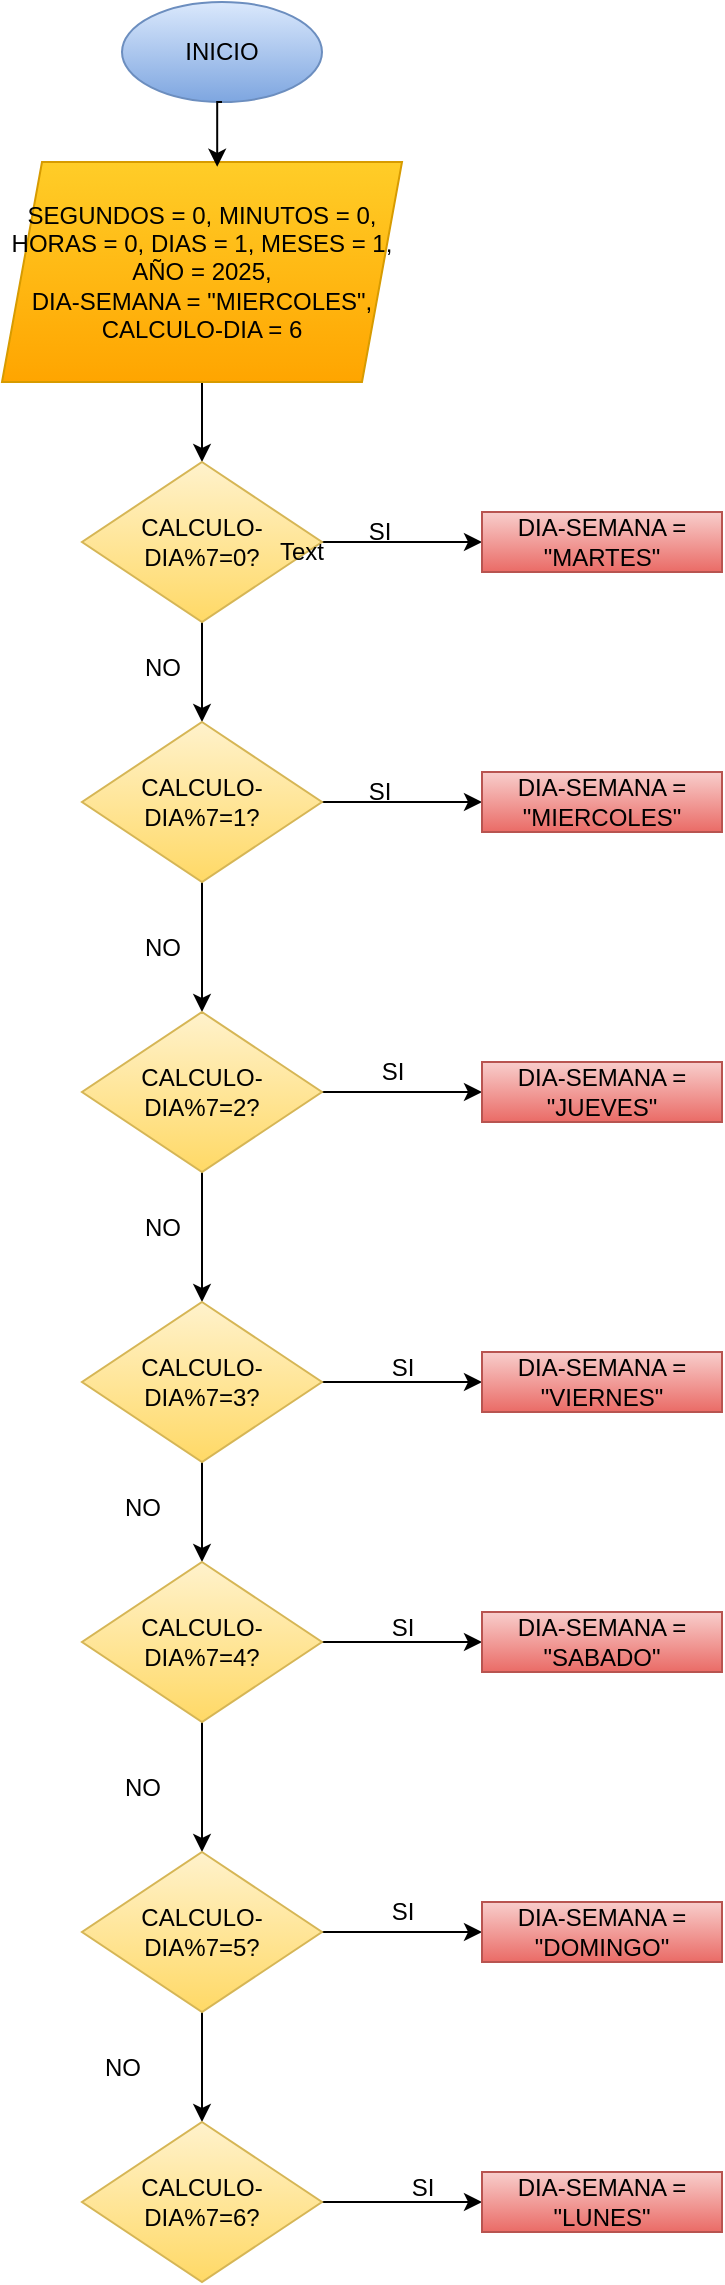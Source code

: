 <mxfile version="26.1.1">
  <diagram name="Página-1" id="ssY0a-lsV6pVMud-pwid">
    <mxGraphModel dx="978" dy="482" grid="1" gridSize="10" guides="1" tooltips="1" connect="1" arrows="1" fold="1" page="1" pageScale="1" pageWidth="827" pageHeight="1169" math="0" shadow="0">
      <root>
        <mxCell id="0" />
        <mxCell id="1" parent="0" />
        <mxCell id="2XEeb3x4QMcPgkgz6Vr9-1" value="INICIO" style="ellipse;whiteSpace=wrap;html=1;fillColor=#dae8fc;gradientColor=#7ea6e0;strokeColor=#6c8ebf;" vertex="1" parent="1">
          <mxGeometry x="350" y="40" width="100" height="50" as="geometry" />
        </mxCell>
        <mxCell id="2XEeb3x4QMcPgkgz6Vr9-38" style="edgeStyle=orthogonalEdgeStyle;rounded=0;orthogonalLoop=1;jettySize=auto;html=1;exitX=0.5;exitY=1;exitDx=0;exitDy=0;entryX=0.5;entryY=0;entryDx=0;entryDy=0;" edge="1" parent="1" source="2XEeb3x4QMcPgkgz6Vr9-2" target="2XEeb3x4QMcPgkgz6Vr9-7">
          <mxGeometry relative="1" as="geometry" />
        </mxCell>
        <mxCell id="2XEeb3x4QMcPgkgz6Vr9-2" value="SEGUNDOS = 0, MINUTOS = 0, HORAS = 0, DIAS = 1, MESES = 1, AÑO = 2025,&lt;div&gt;DIA-SEMANA = &quot;MIERCOLES&quot;, CALCULO-DIA = 6&lt;/div&gt;" style="shape=parallelogram;perimeter=parallelogramPerimeter;whiteSpace=wrap;html=1;fixedSize=1;fillColor=#ffcd28;gradientColor=#ffa500;strokeColor=#d79b00;" vertex="1" parent="1">
          <mxGeometry x="290" y="120" width="200" height="110" as="geometry" />
        </mxCell>
        <mxCell id="2XEeb3x4QMcPgkgz6Vr9-21" style="edgeStyle=orthogonalEdgeStyle;rounded=0;orthogonalLoop=1;jettySize=auto;html=1;exitX=1;exitY=0.5;exitDx=0;exitDy=0;entryX=0;entryY=0.5;entryDx=0;entryDy=0;" edge="1" parent="1" source="2XEeb3x4QMcPgkgz6Vr9-7" target="2XEeb3x4QMcPgkgz6Vr9-13">
          <mxGeometry relative="1" as="geometry" />
        </mxCell>
        <mxCell id="2XEeb3x4QMcPgkgz6Vr9-39" style="edgeStyle=orthogonalEdgeStyle;rounded=0;orthogonalLoop=1;jettySize=auto;html=1;entryX=0.5;entryY=0;entryDx=0;entryDy=0;" edge="1" parent="1" source="2XEeb3x4QMcPgkgz6Vr9-7" target="2XEeb3x4QMcPgkgz6Vr9-8">
          <mxGeometry relative="1" as="geometry" />
        </mxCell>
        <mxCell id="2XEeb3x4QMcPgkgz6Vr9-7" value="CALCULO-DIA%7=0?" style="rhombus;whiteSpace=wrap;html=1;fillColor=#fff2cc;gradientColor=#ffd966;strokeColor=#d6b656;" vertex="1" parent="1">
          <mxGeometry x="330" y="270" width="120" height="80" as="geometry" />
        </mxCell>
        <mxCell id="2XEeb3x4QMcPgkgz6Vr9-22" style="edgeStyle=orthogonalEdgeStyle;rounded=0;orthogonalLoop=1;jettySize=auto;html=1;exitX=1;exitY=0.5;exitDx=0;exitDy=0;entryX=0;entryY=0.5;entryDx=0;entryDy=0;" edge="1" parent="1" source="2XEeb3x4QMcPgkgz6Vr9-8" target="2XEeb3x4QMcPgkgz6Vr9-14">
          <mxGeometry relative="1" as="geometry" />
        </mxCell>
        <mxCell id="2XEeb3x4QMcPgkgz6Vr9-40" style="edgeStyle=orthogonalEdgeStyle;rounded=0;orthogonalLoop=1;jettySize=auto;html=1;exitX=0.5;exitY=1;exitDx=0;exitDy=0;entryX=0.5;entryY=0;entryDx=0;entryDy=0;" edge="1" parent="1" source="2XEeb3x4QMcPgkgz6Vr9-8" target="2XEeb3x4QMcPgkgz6Vr9-9">
          <mxGeometry relative="1" as="geometry">
            <mxPoint x="380" y="510" as="targetPoint" />
          </mxGeometry>
        </mxCell>
        <mxCell id="2XEeb3x4QMcPgkgz6Vr9-8" value="CALCULO-DIA%7=1?" style="rhombus;whiteSpace=wrap;html=1;fillColor=#fff2cc;gradientColor=#ffd966;strokeColor=#d6b656;" vertex="1" parent="1">
          <mxGeometry x="330" y="400" width="120" height="80" as="geometry" />
        </mxCell>
        <mxCell id="2XEeb3x4QMcPgkgz6Vr9-23" style="edgeStyle=orthogonalEdgeStyle;rounded=0;orthogonalLoop=1;jettySize=auto;html=1;exitX=1;exitY=0.5;exitDx=0;exitDy=0;entryX=0;entryY=0.5;entryDx=0;entryDy=0;" edge="1" parent="1" source="2XEeb3x4QMcPgkgz6Vr9-9" target="2XEeb3x4QMcPgkgz6Vr9-15">
          <mxGeometry relative="1" as="geometry">
            <mxPoint x="510" y="585" as="targetPoint" />
          </mxGeometry>
        </mxCell>
        <mxCell id="2XEeb3x4QMcPgkgz6Vr9-41" style="edgeStyle=orthogonalEdgeStyle;rounded=0;orthogonalLoop=1;jettySize=auto;html=1;exitX=0.5;exitY=1;exitDx=0;exitDy=0;entryX=0.5;entryY=0;entryDx=0;entryDy=0;" edge="1" parent="1" source="2XEeb3x4QMcPgkgz6Vr9-9" target="2XEeb3x4QMcPgkgz6Vr9-10">
          <mxGeometry relative="1" as="geometry" />
        </mxCell>
        <mxCell id="2XEeb3x4QMcPgkgz6Vr9-9" value="CALCULO-DIA%7=2?" style="rhombus;whiteSpace=wrap;html=1;fillColor=#fff2cc;gradientColor=#ffd966;strokeColor=#d6b656;" vertex="1" parent="1">
          <mxGeometry x="330" y="545" width="120" height="80" as="geometry" />
        </mxCell>
        <mxCell id="2XEeb3x4QMcPgkgz6Vr9-24" style="edgeStyle=orthogonalEdgeStyle;rounded=0;orthogonalLoop=1;jettySize=auto;html=1;exitX=1;exitY=0.5;exitDx=0;exitDy=0;entryX=0;entryY=0.5;entryDx=0;entryDy=0;" edge="1" parent="1" source="2XEeb3x4QMcPgkgz6Vr9-10" target="2XEeb3x4QMcPgkgz6Vr9-16">
          <mxGeometry relative="1" as="geometry">
            <mxPoint x="520" y="730.333" as="targetPoint" />
          </mxGeometry>
        </mxCell>
        <mxCell id="2XEeb3x4QMcPgkgz6Vr9-42" style="edgeStyle=orthogonalEdgeStyle;rounded=0;orthogonalLoop=1;jettySize=auto;html=1;exitX=0.5;exitY=1;exitDx=0;exitDy=0;entryX=0.5;entryY=0;entryDx=0;entryDy=0;" edge="1" parent="1" source="2XEeb3x4QMcPgkgz6Vr9-10" target="2XEeb3x4QMcPgkgz6Vr9-11">
          <mxGeometry relative="1" as="geometry" />
        </mxCell>
        <mxCell id="2XEeb3x4QMcPgkgz6Vr9-10" value="CALCULO-DIA%7=3?" style="rhombus;whiteSpace=wrap;html=1;fillColor=#fff2cc;gradientColor=#ffd966;strokeColor=#d6b656;" vertex="1" parent="1">
          <mxGeometry x="330" y="690" width="120" height="80" as="geometry" />
        </mxCell>
        <mxCell id="2XEeb3x4QMcPgkgz6Vr9-25" style="edgeStyle=orthogonalEdgeStyle;rounded=0;orthogonalLoop=1;jettySize=auto;html=1;exitX=1;exitY=0.5;exitDx=0;exitDy=0;" edge="1" parent="1" source="2XEeb3x4QMcPgkgz6Vr9-11" target="2XEeb3x4QMcPgkgz6Vr9-17">
          <mxGeometry relative="1" as="geometry" />
        </mxCell>
        <mxCell id="2XEeb3x4QMcPgkgz6Vr9-43" style="edgeStyle=orthogonalEdgeStyle;rounded=0;orthogonalLoop=1;jettySize=auto;html=1;exitX=0.5;exitY=1;exitDx=0;exitDy=0;entryX=0.5;entryY=0;entryDx=0;entryDy=0;" edge="1" parent="1" source="2XEeb3x4QMcPgkgz6Vr9-11" target="2XEeb3x4QMcPgkgz6Vr9-12">
          <mxGeometry relative="1" as="geometry" />
        </mxCell>
        <mxCell id="2XEeb3x4QMcPgkgz6Vr9-11" value="CALCULO-DIA%7=4?" style="rhombus;whiteSpace=wrap;html=1;fillColor=#fff2cc;gradientColor=#ffd966;strokeColor=#d6b656;" vertex="1" parent="1">
          <mxGeometry x="330" y="820" width="120" height="80" as="geometry" />
        </mxCell>
        <mxCell id="2XEeb3x4QMcPgkgz6Vr9-26" style="edgeStyle=orthogonalEdgeStyle;rounded=0;orthogonalLoop=1;jettySize=auto;html=1;exitX=1;exitY=0.5;exitDx=0;exitDy=0;entryX=0;entryY=0.5;entryDx=0;entryDy=0;" edge="1" parent="1" source="2XEeb3x4QMcPgkgz6Vr9-12" target="2XEeb3x4QMcPgkgz6Vr9-18">
          <mxGeometry relative="1" as="geometry" />
        </mxCell>
        <mxCell id="2XEeb3x4QMcPgkgz6Vr9-44" style="edgeStyle=orthogonalEdgeStyle;rounded=0;orthogonalLoop=1;jettySize=auto;html=1;exitX=0.5;exitY=1;exitDx=0;exitDy=0;entryX=0.5;entryY=0;entryDx=0;entryDy=0;entryPerimeter=0;" edge="1" parent="1" source="2XEeb3x4QMcPgkgz6Vr9-12" target="2XEeb3x4QMcPgkgz6Vr9-19">
          <mxGeometry relative="1" as="geometry" />
        </mxCell>
        <mxCell id="2XEeb3x4QMcPgkgz6Vr9-12" value="CALCULO-DIA%7=5?" style="rhombus;whiteSpace=wrap;html=1;fillColor=#fff2cc;gradientColor=#ffd966;strokeColor=#d6b656;" vertex="1" parent="1">
          <mxGeometry x="330" y="965" width="120" height="80" as="geometry" />
        </mxCell>
        <mxCell id="2XEeb3x4QMcPgkgz6Vr9-13" value="DIA-SEMANA = &quot;MARTES&quot;" style="rounded=0;whiteSpace=wrap;html=1;fillColor=#f8cecc;gradientColor=#ea6b66;strokeColor=#b85450;" vertex="1" parent="1">
          <mxGeometry x="530" y="295" width="120" height="30" as="geometry" />
        </mxCell>
        <mxCell id="2XEeb3x4QMcPgkgz6Vr9-14" value="DIA-SEMANA = &quot;MIERCOLES&quot;" style="rounded=0;whiteSpace=wrap;html=1;fillColor=#f8cecc;gradientColor=#ea6b66;strokeColor=#b85450;" vertex="1" parent="1">
          <mxGeometry x="530" y="425" width="120" height="30" as="geometry" />
        </mxCell>
        <mxCell id="2XEeb3x4QMcPgkgz6Vr9-15" value="DIA-SEMANA = &quot;JUEVES&quot;" style="rounded=0;whiteSpace=wrap;html=1;fillColor=#f8cecc;gradientColor=#ea6b66;strokeColor=#b85450;" vertex="1" parent="1">
          <mxGeometry x="530" y="570" width="120" height="30" as="geometry" />
        </mxCell>
        <mxCell id="2XEeb3x4QMcPgkgz6Vr9-16" value="DIA-SEMANA = &quot;VIERNES&quot;" style="rounded=0;whiteSpace=wrap;html=1;fillColor=#f8cecc;gradientColor=#ea6b66;strokeColor=#b85450;" vertex="1" parent="1">
          <mxGeometry x="530" y="715" width="120" height="30" as="geometry" />
        </mxCell>
        <mxCell id="2XEeb3x4QMcPgkgz6Vr9-17" value="DIA-SEMANA = &quot;SABADO&quot;" style="rounded=0;whiteSpace=wrap;html=1;fillColor=#f8cecc;gradientColor=#ea6b66;strokeColor=#b85450;" vertex="1" parent="1">
          <mxGeometry x="530" y="845" width="120" height="30" as="geometry" />
        </mxCell>
        <mxCell id="2XEeb3x4QMcPgkgz6Vr9-18" value="DIA-SEMANA = &quot;DOMINGO&quot;" style="rounded=0;whiteSpace=wrap;html=1;fillColor=#f8cecc;gradientColor=#ea6b66;strokeColor=#b85450;" vertex="1" parent="1">
          <mxGeometry x="530" y="990" width="120" height="30" as="geometry" />
        </mxCell>
        <mxCell id="2XEeb3x4QMcPgkgz6Vr9-27" style="edgeStyle=orthogonalEdgeStyle;rounded=0;orthogonalLoop=1;jettySize=auto;html=1;exitX=1;exitY=0.5;exitDx=0;exitDy=0;entryX=0;entryY=0.5;entryDx=0;entryDy=0;" edge="1" parent="1" source="2XEeb3x4QMcPgkgz6Vr9-19" target="2XEeb3x4QMcPgkgz6Vr9-20">
          <mxGeometry relative="1" as="geometry">
            <mxPoint x="500" y="1150" as="targetPoint" />
          </mxGeometry>
        </mxCell>
        <mxCell id="2XEeb3x4QMcPgkgz6Vr9-19" value="CALCULO-DIA%7=6?" style="rhombus;whiteSpace=wrap;html=1;fillColor=#fff2cc;gradientColor=#ffd966;strokeColor=#d6b656;" vertex="1" parent="1">
          <mxGeometry x="330" y="1100" width="120" height="80" as="geometry" />
        </mxCell>
        <mxCell id="2XEeb3x4QMcPgkgz6Vr9-20" value="DIA-SEMANA = &quot;LUNES&quot;" style="rounded=0;whiteSpace=wrap;html=1;fillColor=#f8cecc;gradientColor=#ea6b66;strokeColor=#b85450;" vertex="1" parent="1">
          <mxGeometry x="530" y="1125" width="120" height="30" as="geometry" />
        </mxCell>
        <mxCell id="2XEeb3x4QMcPgkgz6Vr9-28" value="Text" style="text;html=1;align=center;verticalAlign=middle;whiteSpace=wrap;rounded=0;" vertex="1" parent="1">
          <mxGeometry x="410" y="300" width="60" height="30" as="geometry" />
        </mxCell>
        <mxCell id="2XEeb3x4QMcPgkgz6Vr9-29" value="SI" style="text;html=1;align=center;verticalAlign=middle;whiteSpace=wrap;rounded=0;" vertex="1" parent="1">
          <mxGeometry x="448.5" y="290" width="60" height="30" as="geometry" />
        </mxCell>
        <mxCell id="2XEeb3x4QMcPgkgz6Vr9-30" value="SI" style="text;html=1;align=center;verticalAlign=middle;whiteSpace=wrap;rounded=0;" vertex="1" parent="1">
          <mxGeometry x="448.5" y="420" width="60" height="30" as="geometry" />
        </mxCell>
        <mxCell id="2XEeb3x4QMcPgkgz6Vr9-32" value="SI" style="text;html=1;align=center;verticalAlign=middle;resizable=0;points=[];autosize=1;strokeColor=none;fillColor=none;" vertex="1" parent="1">
          <mxGeometry x="470" y="560" width="30" height="30" as="geometry" />
        </mxCell>
        <mxCell id="2XEeb3x4QMcPgkgz6Vr9-33" value="SI" style="text;html=1;align=center;verticalAlign=middle;resizable=0;points=[];autosize=1;strokeColor=none;fillColor=none;" vertex="1" parent="1">
          <mxGeometry x="475" y="708" width="30" height="30" as="geometry" />
        </mxCell>
        <mxCell id="2XEeb3x4QMcPgkgz6Vr9-34" value="SI" style="text;html=1;align=center;verticalAlign=middle;resizable=0;points=[];autosize=1;strokeColor=none;fillColor=none;" vertex="1" parent="1">
          <mxGeometry x="475" y="838" width="30" height="30" as="geometry" />
        </mxCell>
        <mxCell id="2XEeb3x4QMcPgkgz6Vr9-35" value="SI" style="text;html=1;align=center;verticalAlign=middle;resizable=0;points=[];autosize=1;strokeColor=none;fillColor=none;" vertex="1" parent="1">
          <mxGeometry x="475" y="980" width="30" height="30" as="geometry" />
        </mxCell>
        <mxCell id="2XEeb3x4QMcPgkgz6Vr9-36" value="SI" style="text;html=1;align=center;verticalAlign=middle;resizable=0;points=[];autosize=1;strokeColor=none;fillColor=none;" vertex="1" parent="1">
          <mxGeometry x="485" y="1118" width="30" height="30" as="geometry" />
        </mxCell>
        <mxCell id="2XEeb3x4QMcPgkgz6Vr9-37" style="edgeStyle=orthogonalEdgeStyle;rounded=0;orthogonalLoop=1;jettySize=auto;html=1;exitX=0.5;exitY=1;exitDx=0;exitDy=0;entryX=0.538;entryY=0.022;entryDx=0;entryDy=0;entryPerimeter=0;" edge="1" parent="1" source="2XEeb3x4QMcPgkgz6Vr9-1" target="2XEeb3x4QMcPgkgz6Vr9-2">
          <mxGeometry relative="1" as="geometry" />
        </mxCell>
        <mxCell id="2XEeb3x4QMcPgkgz6Vr9-45" value="NO" style="text;html=1;align=center;verticalAlign=middle;resizable=0;points=[];autosize=1;strokeColor=none;fillColor=none;" vertex="1" parent="1">
          <mxGeometry x="350" y="358" width="40" height="30" as="geometry" />
        </mxCell>
        <mxCell id="2XEeb3x4QMcPgkgz6Vr9-46" value="NO" style="text;html=1;align=center;verticalAlign=middle;resizable=0;points=[];autosize=1;strokeColor=none;fillColor=none;" vertex="1" parent="1">
          <mxGeometry x="350" y="498" width="40" height="30" as="geometry" />
        </mxCell>
        <mxCell id="2XEeb3x4QMcPgkgz6Vr9-47" value="NO" style="text;html=1;align=center;verticalAlign=middle;resizable=0;points=[];autosize=1;strokeColor=none;fillColor=none;" vertex="1" parent="1">
          <mxGeometry x="350" y="638" width="40" height="30" as="geometry" />
        </mxCell>
        <mxCell id="2XEeb3x4QMcPgkgz6Vr9-48" value="NO" style="text;html=1;align=center;verticalAlign=middle;resizable=0;points=[];autosize=1;strokeColor=none;fillColor=none;" vertex="1" parent="1">
          <mxGeometry x="340" y="778" width="40" height="30" as="geometry" />
        </mxCell>
        <mxCell id="2XEeb3x4QMcPgkgz6Vr9-49" value="NO" style="text;html=1;align=center;verticalAlign=middle;resizable=0;points=[];autosize=1;strokeColor=none;fillColor=none;" vertex="1" parent="1">
          <mxGeometry x="340" y="918" width="40" height="30" as="geometry" />
        </mxCell>
        <mxCell id="2XEeb3x4QMcPgkgz6Vr9-50" value="NO" style="text;html=1;align=center;verticalAlign=middle;resizable=0;points=[];autosize=1;strokeColor=none;fillColor=none;" vertex="1" parent="1">
          <mxGeometry x="330" y="1058" width="40" height="30" as="geometry" />
        </mxCell>
      </root>
    </mxGraphModel>
  </diagram>
</mxfile>
